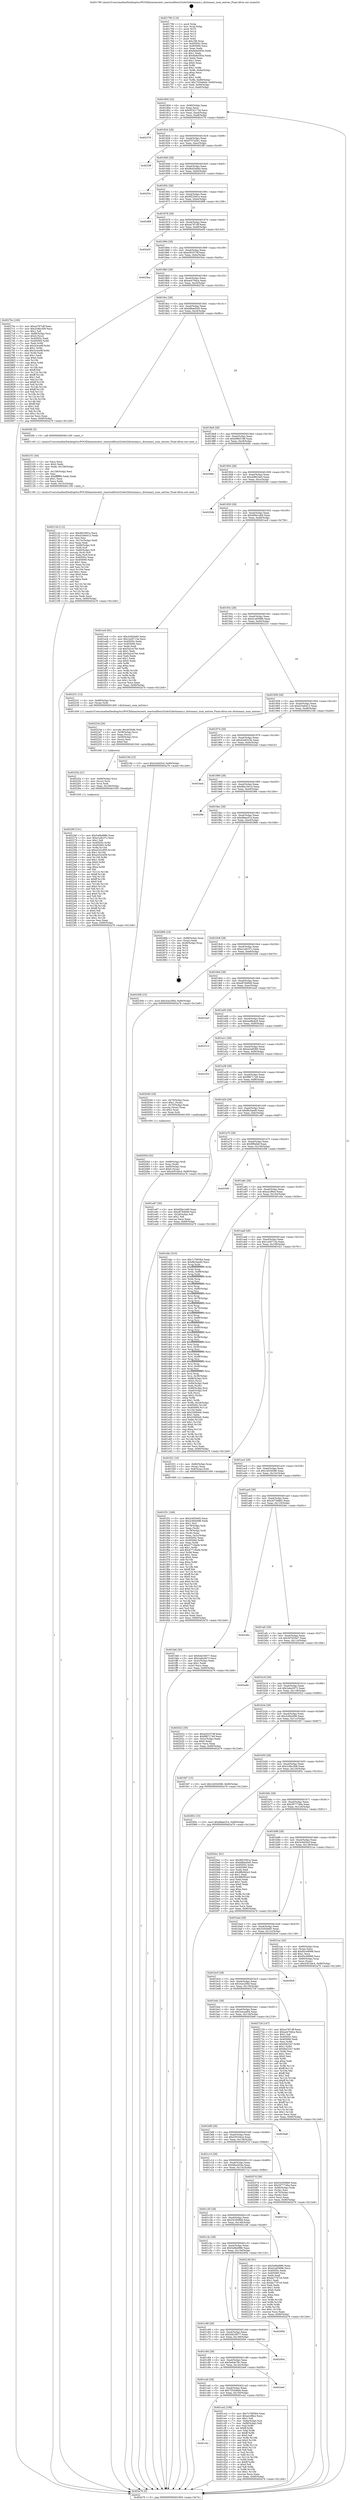 digraph "0x401790" {
  label = "0x401790 (/mnt/c/Users/mathe/Desktop/tcc/POCII/binaries/extr_reactosdllwin32ole32dictionary.c_dictionary_num_entries_Final-ollvm.out::main(0))"
  labelloc = "t"
  node[shape=record]

  Entry [label="",width=0.3,height=0.3,shape=circle,fillcolor=black,style=filled]
  "0x401804" [label="{
     0x401804 [32]\l
     | [instrs]\l
     &nbsp;&nbsp;0x401804 \<+6\>: mov -0x90(%rbp),%eax\l
     &nbsp;&nbsp;0x40180a \<+2\>: mov %eax,%ecx\l
     &nbsp;&nbsp;0x40180c \<+6\>: sub $0x9532173d,%ecx\l
     &nbsp;&nbsp;0x401812 \<+6\>: mov %eax,-0xa4(%rbp)\l
     &nbsp;&nbsp;0x401818 \<+6\>: mov %ecx,-0xa8(%rbp)\l
     &nbsp;&nbsp;0x40181e \<+6\>: je 0000000000402376 \<main+0xbe6\>\l
  }"]
  "0x402376" [label="{
     0x402376\l
  }", style=dashed]
  "0x401824" [label="{
     0x401824 [28]\l
     | [instrs]\l
     &nbsp;&nbsp;0x401824 \<+5\>: jmp 0000000000401829 \<main+0x99\>\l
     &nbsp;&nbsp;0x401829 \<+6\>: mov -0xa4(%rbp),%eax\l
     &nbsp;&nbsp;0x40182f \<+5\>: sub $0x9757a5b1,%eax\l
     &nbsp;&nbsp;0x401834 \<+6\>: mov %eax,-0xac(%rbp)\l
     &nbsp;&nbsp;0x40183a \<+6\>: je 00000000004023ff \<main+0xc6f\>\l
  }"]
  Exit [label="",width=0.3,height=0.3,shape=circle,fillcolor=black,style=filled,peripheries=2]
  "0x4023ff" [label="{
     0x4023ff\l
  }", style=dashed]
  "0x401840" [label="{
     0x401840 [28]\l
     | [instrs]\l
     &nbsp;&nbsp;0x401840 \<+5\>: jmp 0000000000401845 \<main+0xb5\>\l
     &nbsp;&nbsp;0x401845 \<+6\>: mov -0xa4(%rbp),%eax\l
     &nbsp;&nbsp;0x40184b \<+5\>: sub $0x9bd2a94d,%eax\l
     &nbsp;&nbsp;0x401850 \<+6\>: mov %eax,-0xb0(%rbp)\l
     &nbsp;&nbsp;0x401856 \<+6\>: je 000000000040253c \<main+0xdac\>\l
  }"]
  "0x40226f" [label="{
     0x40226f [151]\l
     | [instrs]\l
     &nbsp;&nbsp;0x40226f \<+5\>: mov $0x5a9bd986,%eax\l
     &nbsp;&nbsp;0x402274 \<+5\>: mov $0xe1a9c37c,%esi\l
     &nbsp;&nbsp;0x402279 \<+2\>: mov $0x1,%dl\l
     &nbsp;&nbsp;0x40227b \<+8\>: mov 0x40505c,%r8d\l
     &nbsp;&nbsp;0x402283 \<+8\>: mov 0x405060,%r9d\l
     &nbsp;&nbsp;0x40228b \<+3\>: mov %r8d,%r10d\l
     &nbsp;&nbsp;0x40228e \<+7\>: sub $0xa332cd59,%r10d\l
     &nbsp;&nbsp;0x402295 \<+4\>: sub $0x1,%r10d\l
     &nbsp;&nbsp;0x402299 \<+7\>: add $0xa332cd59,%r10d\l
     &nbsp;&nbsp;0x4022a0 \<+4\>: imul %r10d,%r8d\l
     &nbsp;&nbsp;0x4022a4 \<+4\>: and $0x1,%r8d\l
     &nbsp;&nbsp;0x4022a8 \<+4\>: cmp $0x0,%r8d\l
     &nbsp;&nbsp;0x4022ac \<+4\>: sete %r11b\l
     &nbsp;&nbsp;0x4022b0 \<+4\>: cmp $0xa,%r9d\l
     &nbsp;&nbsp;0x4022b4 \<+3\>: setl %bl\l
     &nbsp;&nbsp;0x4022b7 \<+3\>: mov %r11b,%r14b\l
     &nbsp;&nbsp;0x4022ba \<+4\>: xor $0xff,%r14b\l
     &nbsp;&nbsp;0x4022be \<+3\>: mov %bl,%r15b\l
     &nbsp;&nbsp;0x4022c1 \<+4\>: xor $0xff,%r15b\l
     &nbsp;&nbsp;0x4022c5 \<+3\>: xor $0x0,%dl\l
     &nbsp;&nbsp;0x4022c8 \<+3\>: mov %r14b,%r12b\l
     &nbsp;&nbsp;0x4022cb \<+4\>: and $0x0,%r12b\l
     &nbsp;&nbsp;0x4022cf \<+3\>: and %dl,%r11b\l
     &nbsp;&nbsp;0x4022d2 \<+3\>: mov %r15b,%r13b\l
     &nbsp;&nbsp;0x4022d5 \<+4\>: and $0x0,%r13b\l
     &nbsp;&nbsp;0x4022d9 \<+2\>: and %dl,%bl\l
     &nbsp;&nbsp;0x4022db \<+3\>: or %r11b,%r12b\l
     &nbsp;&nbsp;0x4022de \<+3\>: or %bl,%r13b\l
     &nbsp;&nbsp;0x4022e1 \<+3\>: xor %r13b,%r12b\l
     &nbsp;&nbsp;0x4022e4 \<+3\>: or %r15b,%r14b\l
     &nbsp;&nbsp;0x4022e7 \<+4\>: xor $0xff,%r14b\l
     &nbsp;&nbsp;0x4022eb \<+3\>: or $0x0,%dl\l
     &nbsp;&nbsp;0x4022ee \<+3\>: and %dl,%r14b\l
     &nbsp;&nbsp;0x4022f1 \<+3\>: or %r14b,%r12b\l
     &nbsp;&nbsp;0x4022f4 \<+4\>: test $0x1,%r12b\l
     &nbsp;&nbsp;0x4022f8 \<+3\>: cmovne %esi,%eax\l
     &nbsp;&nbsp;0x4022fb \<+6\>: mov %eax,-0x90(%rbp)\l
     &nbsp;&nbsp;0x402301 \<+5\>: jmp 0000000000402a76 \<main+0x12e6\>\l
  }"]
  "0x40253c" [label="{
     0x40253c\l
  }", style=dashed]
  "0x40185c" [label="{
     0x40185c [28]\l
     | [instrs]\l
     &nbsp;&nbsp;0x40185c \<+5\>: jmp 0000000000401861 \<main+0xd1\>\l
     &nbsp;&nbsp;0x401861 \<+6\>: mov -0xa4(%rbp),%eax\l
     &nbsp;&nbsp;0x401867 \<+5\>: sub $0x9f22091e,%eax\l
     &nbsp;&nbsp;0x40186c \<+6\>: mov %eax,-0xb4(%rbp)\l
     &nbsp;&nbsp;0x401872 \<+6\>: je 00000000004028f8 \<main+0x1168\>\l
  }"]
  "0x40225a" [label="{
     0x40225a [21]\l
     | [instrs]\l
     &nbsp;&nbsp;0x40225a \<+4\>: mov -0x68(%rbp),%rcx\l
     &nbsp;&nbsp;0x40225e \<+3\>: mov (%rcx),%rcx\l
     &nbsp;&nbsp;0x402261 \<+3\>: mov %rcx,%rdi\l
     &nbsp;&nbsp;0x402264 \<+6\>: mov %eax,-0x160(%rbp)\l
     &nbsp;&nbsp;0x40226a \<+5\>: call 0000000000401030 \<free@plt\>\l
     | [calls]\l
     &nbsp;&nbsp;0x401030 \{1\} (unknown)\l
  }"]
  "0x4028f8" [label="{
     0x4028f8\l
  }", style=dashed]
  "0x401878" [label="{
     0x401878 [28]\l
     | [instrs]\l
     &nbsp;&nbsp;0x401878 \<+5\>: jmp 000000000040187d \<main+0xed\>\l
     &nbsp;&nbsp;0x40187d \<+6\>: mov -0xa4(%rbp),%eax\l
     &nbsp;&nbsp;0x401883 \<+5\>: sub $0xa4787cff,%eax\l
     &nbsp;&nbsp;0x401888 \<+6\>: mov %eax,-0xb8(%rbp)\l
     &nbsp;&nbsp;0x40188e \<+6\>: je 0000000000402a5f \<main+0x12cf\>\l
  }"]
  "0x40223d" [label="{
     0x40223d [29]\l
     | [instrs]\l
     &nbsp;&nbsp;0x40223d \<+10\>: movabs $0x4030d6,%rdi\l
     &nbsp;&nbsp;0x402247 \<+4\>: mov -0x58(%rbp),%rcx\l
     &nbsp;&nbsp;0x40224b \<+2\>: mov %eax,(%rcx)\l
     &nbsp;&nbsp;0x40224d \<+4\>: mov -0x58(%rbp),%rcx\l
     &nbsp;&nbsp;0x402251 \<+2\>: mov (%rcx),%esi\l
     &nbsp;&nbsp;0x402253 \<+2\>: mov $0x0,%al\l
     &nbsp;&nbsp;0x402255 \<+5\>: call 0000000000401040 \<printf@plt\>\l
     | [calls]\l
     &nbsp;&nbsp;0x401040 \{1\} (unknown)\l
  }"]
  "0x402a5f" [label="{
     0x402a5f\l
  }", style=dashed]
  "0x401894" [label="{
     0x401894 [28]\l
     | [instrs]\l
     &nbsp;&nbsp;0x401894 \<+5\>: jmp 0000000000401899 \<main+0x109\>\l
     &nbsp;&nbsp;0x401899 \<+6\>: mov -0xa4(%rbp),%eax\l
     &nbsp;&nbsp;0x40189f \<+5\>: sub $0xa50337df,%eax\l
     &nbsp;&nbsp;0x4018a4 \<+6\>: mov %eax,-0xbc(%rbp)\l
     &nbsp;&nbsp;0x4018aa \<+6\>: je 00000000004025ea \<main+0xe5a\>\l
  }"]
  "0x40212d" [label="{
     0x40212d [112]\l
     | [instrs]\l
     &nbsp;&nbsp;0x40212d \<+5\>: mov $0x9f22091e,%ecx\l
     &nbsp;&nbsp;0x402132 \<+5\>: mov $0xd1be6413,%edx\l
     &nbsp;&nbsp;0x402137 \<+2\>: xor %esi,%esi\l
     &nbsp;&nbsp;0x402139 \<+6\>: mov -0x15c(%rbp),%edi\l
     &nbsp;&nbsp;0x40213f \<+3\>: imul %eax,%edi\l
     &nbsp;&nbsp;0x402142 \<+4\>: mov -0x68(%rbp),%r8\l
     &nbsp;&nbsp;0x402146 \<+3\>: mov (%r8),%r8\l
     &nbsp;&nbsp;0x402149 \<+4\>: mov -0x60(%rbp),%r9\l
     &nbsp;&nbsp;0x40214d \<+3\>: movslq (%r9),%r9\l
     &nbsp;&nbsp;0x402150 \<+4\>: mov %edi,(%r8,%r9,4)\l
     &nbsp;&nbsp;0x402154 \<+7\>: mov 0x40505c,%eax\l
     &nbsp;&nbsp;0x40215b \<+7\>: mov 0x405060,%edi\l
     &nbsp;&nbsp;0x402162 \<+3\>: sub $0x1,%esi\l
     &nbsp;&nbsp;0x402165 \<+3\>: mov %eax,%r10d\l
     &nbsp;&nbsp;0x402168 \<+3\>: add %esi,%r10d\l
     &nbsp;&nbsp;0x40216b \<+4\>: imul %r10d,%eax\l
     &nbsp;&nbsp;0x40216f \<+3\>: and $0x1,%eax\l
     &nbsp;&nbsp;0x402172 \<+3\>: cmp $0x0,%eax\l
     &nbsp;&nbsp;0x402175 \<+4\>: sete %r11b\l
     &nbsp;&nbsp;0x402179 \<+3\>: cmp $0xa,%edi\l
     &nbsp;&nbsp;0x40217c \<+3\>: setl %bl\l
     &nbsp;&nbsp;0x40217f \<+3\>: mov %r11b,%r14b\l
     &nbsp;&nbsp;0x402182 \<+3\>: and %bl,%r14b\l
     &nbsp;&nbsp;0x402185 \<+3\>: xor %bl,%r11b\l
     &nbsp;&nbsp;0x402188 \<+3\>: or %r11b,%r14b\l
     &nbsp;&nbsp;0x40218b \<+4\>: test $0x1,%r14b\l
     &nbsp;&nbsp;0x40218f \<+3\>: cmovne %edx,%ecx\l
     &nbsp;&nbsp;0x402192 \<+6\>: mov %ecx,-0x90(%rbp)\l
     &nbsp;&nbsp;0x402198 \<+5\>: jmp 0000000000402a76 \<main+0x12e6\>\l
  }"]
  "0x4025ea" [label="{
     0x4025ea\l
  }", style=dashed]
  "0x4018b0" [label="{
     0x4018b0 [28]\l
     | [instrs]\l
     &nbsp;&nbsp;0x4018b0 \<+5\>: jmp 00000000004018b5 \<main+0x125\>\l
     &nbsp;&nbsp;0x4018b5 \<+6\>: mov -0xa4(%rbp),%eax\l
     &nbsp;&nbsp;0x4018bb \<+5\>: sub $0xae470dca,%eax\l
     &nbsp;&nbsp;0x4018c0 \<+6\>: mov %eax,-0xc0(%rbp)\l
     &nbsp;&nbsp;0x4018c6 \<+6\>: je 00000000004027bc \<main+0x102c\>\l
  }"]
  "0x402101" [label="{
     0x402101 [44]\l
     | [instrs]\l
     &nbsp;&nbsp;0x402101 \<+2\>: xor %ecx,%ecx\l
     &nbsp;&nbsp;0x402103 \<+5\>: mov $0x2,%edx\l
     &nbsp;&nbsp;0x402108 \<+6\>: mov %edx,-0x158(%rbp)\l
     &nbsp;&nbsp;0x40210e \<+1\>: cltd\l
     &nbsp;&nbsp;0x40210f \<+6\>: mov -0x158(%rbp),%esi\l
     &nbsp;&nbsp;0x402115 \<+2\>: idiv %esi\l
     &nbsp;&nbsp;0x402117 \<+6\>: imul $0xfffffffe,%edx,%edx\l
     &nbsp;&nbsp;0x40211d \<+3\>: sub $0x1,%ecx\l
     &nbsp;&nbsp;0x402120 \<+2\>: sub %ecx,%edx\l
     &nbsp;&nbsp;0x402122 \<+6\>: mov %edx,-0x15c(%rbp)\l
     &nbsp;&nbsp;0x402128 \<+5\>: call 0000000000401160 \<next_i\>\l
     | [calls]\l
     &nbsp;&nbsp;0x401160 \{1\} (/mnt/c/Users/mathe/Desktop/tcc/POCII/binaries/extr_reactosdllwin32ole32dictionary.c_dictionary_num_entries_Final-ollvm.out::next_i)\l
  }"]
  "0x4027bc" [label="{
     0x4027bc [160]\l
     | [instrs]\l
     &nbsp;&nbsp;0x4027bc \<+5\>: mov $0xa4787cff,%eax\l
     &nbsp;&nbsp;0x4027c1 \<+5\>: mov $0x2c9bc308,%ecx\l
     &nbsp;&nbsp;0x4027c6 \<+2\>: mov $0x1,%dl\l
     &nbsp;&nbsp;0x4027c8 \<+7\>: mov -0x88(%rbp),%rsi\l
     &nbsp;&nbsp;0x4027cf \<+6\>: movl $0x0,(%rsi)\l
     &nbsp;&nbsp;0x4027d5 \<+7\>: mov 0x40505c,%edi\l
     &nbsp;&nbsp;0x4027dc \<+8\>: mov 0x405060,%r8d\l
     &nbsp;&nbsp;0x4027e4 \<+3\>: mov %edi,%r9d\l
     &nbsp;&nbsp;0x4027e7 \<+7\>: sub $0x3c4ce9f,%r9d\l
     &nbsp;&nbsp;0x4027ee \<+4\>: sub $0x1,%r9d\l
     &nbsp;&nbsp;0x4027f2 \<+7\>: add $0x3c4ce9f,%r9d\l
     &nbsp;&nbsp;0x4027f9 \<+4\>: imul %r9d,%edi\l
     &nbsp;&nbsp;0x4027fd \<+3\>: and $0x1,%edi\l
     &nbsp;&nbsp;0x402800 \<+3\>: cmp $0x0,%edi\l
     &nbsp;&nbsp;0x402803 \<+4\>: sete %r10b\l
     &nbsp;&nbsp;0x402807 \<+4\>: cmp $0xa,%r8d\l
     &nbsp;&nbsp;0x40280b \<+4\>: setl %r11b\l
     &nbsp;&nbsp;0x40280f \<+3\>: mov %r10b,%bl\l
     &nbsp;&nbsp;0x402812 \<+3\>: xor $0xff,%bl\l
     &nbsp;&nbsp;0x402815 \<+3\>: mov %r11b,%r14b\l
     &nbsp;&nbsp;0x402818 \<+4\>: xor $0xff,%r14b\l
     &nbsp;&nbsp;0x40281c \<+3\>: xor $0x1,%dl\l
     &nbsp;&nbsp;0x40281f \<+3\>: mov %bl,%r15b\l
     &nbsp;&nbsp;0x402822 \<+4\>: and $0xff,%r15b\l
     &nbsp;&nbsp;0x402826 \<+3\>: and %dl,%r10b\l
     &nbsp;&nbsp;0x402829 \<+3\>: mov %r14b,%r12b\l
     &nbsp;&nbsp;0x40282c \<+4\>: and $0xff,%r12b\l
     &nbsp;&nbsp;0x402830 \<+3\>: and %dl,%r11b\l
     &nbsp;&nbsp;0x402833 \<+3\>: or %r10b,%r15b\l
     &nbsp;&nbsp;0x402836 \<+3\>: or %r11b,%r12b\l
     &nbsp;&nbsp;0x402839 \<+3\>: xor %r12b,%r15b\l
     &nbsp;&nbsp;0x40283c \<+3\>: or %r14b,%bl\l
     &nbsp;&nbsp;0x40283f \<+3\>: xor $0xff,%bl\l
     &nbsp;&nbsp;0x402842 \<+3\>: or $0x1,%dl\l
     &nbsp;&nbsp;0x402845 \<+2\>: and %dl,%bl\l
     &nbsp;&nbsp;0x402847 \<+3\>: or %bl,%r15b\l
     &nbsp;&nbsp;0x40284a \<+4\>: test $0x1,%r15b\l
     &nbsp;&nbsp;0x40284e \<+3\>: cmovne %ecx,%eax\l
     &nbsp;&nbsp;0x402851 \<+6\>: mov %eax,-0x90(%rbp)\l
     &nbsp;&nbsp;0x402857 \<+5\>: jmp 0000000000402a76 \<main+0x12e6\>\l
  }"]
  "0x4018cc" [label="{
     0x4018cc [28]\l
     | [instrs]\l
     &nbsp;&nbsp;0x4018cc \<+5\>: jmp 00000000004018d1 \<main+0x141\>\l
     &nbsp;&nbsp;0x4018d1 \<+6\>: mov -0xa4(%rbp),%eax\l
     &nbsp;&nbsp;0x4018d7 \<+5\>: sub $0xb8bed5d5,%eax\l
     &nbsp;&nbsp;0x4018dc \<+6\>: mov %eax,-0xc4(%rbp)\l
     &nbsp;&nbsp;0x4018e2 \<+6\>: je 00000000004020fc \<main+0x96c\>\l
  }"]
  "0x40205d" [label="{
     0x40205d [32]\l
     | [instrs]\l
     &nbsp;&nbsp;0x40205d \<+4\>: mov -0x68(%rbp),%rdi\l
     &nbsp;&nbsp;0x402061 \<+3\>: mov %rax,(%rdi)\l
     &nbsp;&nbsp;0x402064 \<+4\>: mov -0x60(%rbp),%rax\l
     &nbsp;&nbsp;0x402068 \<+6\>: movl $0x0,(%rax)\l
     &nbsp;&nbsp;0x40206e \<+10\>: movl $0x43f10dc4,-0x90(%rbp)\l
     &nbsp;&nbsp;0x402078 \<+5\>: jmp 0000000000402a76 \<main+0x12e6\>\l
  }"]
  "0x4020fc" [label="{
     0x4020fc [5]\l
     | [instrs]\l
     &nbsp;&nbsp;0x4020fc \<+5\>: call 0000000000401160 \<next_i\>\l
     | [calls]\l
     &nbsp;&nbsp;0x401160 \{1\} (/mnt/c/Users/mathe/Desktop/tcc/POCII/binaries/extr_reactosdllwin32ole32dictionary.c_dictionary_num_entries_Final-ollvm.out::next_i)\l
  }"]
  "0x4018e8" [label="{
     0x4018e8 [28]\l
     | [instrs]\l
     &nbsp;&nbsp;0x4018e8 \<+5\>: jmp 00000000004018ed \<main+0x15d\>\l
     &nbsp;&nbsp;0x4018ed \<+6\>: mov -0xa4(%rbp),%eax\l
     &nbsp;&nbsp;0x4018f3 \<+5\>: sub $0xb9fb5198,%eax\l
     &nbsp;&nbsp;0x4018f8 \<+6\>: mov %eax,-0xc8(%rbp)\l
     &nbsp;&nbsp;0x4018fe \<+6\>: je 000000000040268c \<main+0xefc\>\l
  }"]
  "0x401f31" [label="{
     0x401f31 [166]\l
     | [instrs]\l
     &nbsp;&nbsp;0x401f31 \<+5\>: mov $0x3c920e65,%ecx\l
     &nbsp;&nbsp;0x401f36 \<+5\>: mov $0x2c6b4498,%edx\l
     &nbsp;&nbsp;0x401f3b \<+3\>: mov $0x1,%sil\l
     &nbsp;&nbsp;0x401f3e \<+4\>: mov -0x78(%rbp),%rdi\l
     &nbsp;&nbsp;0x401f42 \<+2\>: mov %eax,(%rdi)\l
     &nbsp;&nbsp;0x401f44 \<+4\>: mov -0x78(%rbp),%rdi\l
     &nbsp;&nbsp;0x401f48 \<+2\>: mov (%rdi),%eax\l
     &nbsp;&nbsp;0x401f4a \<+3\>: mov %eax,-0x2c(%rbp)\l
     &nbsp;&nbsp;0x401f4d \<+7\>: mov 0x40505c,%eax\l
     &nbsp;&nbsp;0x401f54 \<+8\>: mov 0x405060,%r8d\l
     &nbsp;&nbsp;0x401f5c \<+3\>: mov %eax,%r9d\l
     &nbsp;&nbsp;0x401f5f \<+7\>: sub $0x47719a0b,%r9d\l
     &nbsp;&nbsp;0x401f66 \<+4\>: sub $0x1,%r9d\l
     &nbsp;&nbsp;0x401f6a \<+7\>: add $0x47719a0b,%r9d\l
     &nbsp;&nbsp;0x401f71 \<+4\>: imul %r9d,%eax\l
     &nbsp;&nbsp;0x401f75 \<+3\>: and $0x1,%eax\l
     &nbsp;&nbsp;0x401f78 \<+3\>: cmp $0x0,%eax\l
     &nbsp;&nbsp;0x401f7b \<+4\>: sete %r10b\l
     &nbsp;&nbsp;0x401f7f \<+4\>: cmp $0xa,%r8d\l
     &nbsp;&nbsp;0x401f83 \<+4\>: setl %r11b\l
     &nbsp;&nbsp;0x401f87 \<+3\>: mov %r10b,%bl\l
     &nbsp;&nbsp;0x401f8a \<+3\>: xor $0xff,%bl\l
     &nbsp;&nbsp;0x401f8d \<+3\>: mov %r11b,%r14b\l
     &nbsp;&nbsp;0x401f90 \<+4\>: xor $0xff,%r14b\l
     &nbsp;&nbsp;0x401f94 \<+4\>: xor $0x0,%sil\l
     &nbsp;&nbsp;0x401f98 \<+3\>: mov %bl,%r15b\l
     &nbsp;&nbsp;0x401f9b \<+4\>: and $0x0,%r15b\l
     &nbsp;&nbsp;0x401f9f \<+3\>: and %sil,%r10b\l
     &nbsp;&nbsp;0x401fa2 \<+3\>: mov %r14b,%r12b\l
     &nbsp;&nbsp;0x401fa5 \<+4\>: and $0x0,%r12b\l
     &nbsp;&nbsp;0x401fa9 \<+3\>: and %sil,%r11b\l
     &nbsp;&nbsp;0x401fac \<+3\>: or %r10b,%r15b\l
     &nbsp;&nbsp;0x401faf \<+3\>: or %r11b,%r12b\l
     &nbsp;&nbsp;0x401fb2 \<+3\>: xor %r12b,%r15b\l
     &nbsp;&nbsp;0x401fb5 \<+3\>: or %r14b,%bl\l
     &nbsp;&nbsp;0x401fb8 \<+3\>: xor $0xff,%bl\l
     &nbsp;&nbsp;0x401fbb \<+4\>: or $0x0,%sil\l
     &nbsp;&nbsp;0x401fbf \<+3\>: and %sil,%bl\l
     &nbsp;&nbsp;0x401fc2 \<+3\>: or %bl,%r15b\l
     &nbsp;&nbsp;0x401fc5 \<+4\>: test $0x1,%r15b\l
     &nbsp;&nbsp;0x401fc9 \<+3\>: cmovne %edx,%ecx\l
     &nbsp;&nbsp;0x401fcc \<+6\>: mov %ecx,-0x90(%rbp)\l
     &nbsp;&nbsp;0x401fd2 \<+5\>: jmp 0000000000402a76 \<main+0x12e6\>\l
  }"]
  "0x40268c" [label="{
     0x40268c\l
  }", style=dashed]
  "0x401904" [label="{
     0x401904 [28]\l
     | [instrs]\l
     &nbsp;&nbsp;0x401904 \<+5\>: jmp 0000000000401909 \<main+0x179\>\l
     &nbsp;&nbsp;0x401909 \<+6\>: mov -0xa4(%rbp),%eax\l
     &nbsp;&nbsp;0x40190f \<+5\>: sub $0xcb8624a5,%eax\l
     &nbsp;&nbsp;0x401914 \<+6\>: mov %eax,-0xcc(%rbp)\l
     &nbsp;&nbsp;0x40191a \<+6\>: je 00000000004025db \<main+0xe4b\>\l
  }"]
  "0x401790" [label="{
     0x401790 [116]\l
     | [instrs]\l
     &nbsp;&nbsp;0x401790 \<+1\>: push %rbp\l
     &nbsp;&nbsp;0x401791 \<+3\>: mov %rsp,%rbp\l
     &nbsp;&nbsp;0x401794 \<+2\>: push %r15\l
     &nbsp;&nbsp;0x401796 \<+2\>: push %r14\l
     &nbsp;&nbsp;0x401798 \<+2\>: push %r13\l
     &nbsp;&nbsp;0x40179a \<+2\>: push %r12\l
     &nbsp;&nbsp;0x40179c \<+1\>: push %rbx\l
     &nbsp;&nbsp;0x40179d \<+7\>: sub $0x168,%rsp\l
     &nbsp;&nbsp;0x4017a4 \<+7\>: mov 0x40505c,%eax\l
     &nbsp;&nbsp;0x4017ab \<+7\>: mov 0x405060,%ecx\l
     &nbsp;&nbsp;0x4017b2 \<+2\>: mov %eax,%edx\l
     &nbsp;&nbsp;0x4017b4 \<+6\>: add $0x9a8a592e,%edx\l
     &nbsp;&nbsp;0x4017ba \<+3\>: sub $0x1,%edx\l
     &nbsp;&nbsp;0x4017bd \<+6\>: sub $0x9a8a592e,%edx\l
     &nbsp;&nbsp;0x4017c3 \<+3\>: imul %edx,%eax\l
     &nbsp;&nbsp;0x4017c6 \<+3\>: and $0x1,%eax\l
     &nbsp;&nbsp;0x4017c9 \<+3\>: cmp $0x0,%eax\l
     &nbsp;&nbsp;0x4017cc \<+4\>: sete %r8b\l
     &nbsp;&nbsp;0x4017d0 \<+4\>: and $0x1,%r8b\l
     &nbsp;&nbsp;0x4017d4 \<+7\>: mov %r8b,-0x8a(%rbp)\l
     &nbsp;&nbsp;0x4017db \<+3\>: cmp $0xa,%ecx\l
     &nbsp;&nbsp;0x4017de \<+4\>: setl %r8b\l
     &nbsp;&nbsp;0x4017e2 \<+4\>: and $0x1,%r8b\l
     &nbsp;&nbsp;0x4017e6 \<+7\>: mov %r8b,-0x89(%rbp)\l
     &nbsp;&nbsp;0x4017ed \<+10\>: movl $0x755446d4,-0x90(%rbp)\l
     &nbsp;&nbsp;0x4017f7 \<+6\>: mov %edi,-0x94(%rbp)\l
     &nbsp;&nbsp;0x4017fd \<+7\>: mov %rsi,-0xa0(%rbp)\l
  }"]
  "0x4025db" [label="{
     0x4025db\l
  }", style=dashed]
  "0x401920" [label="{
     0x401920 [28]\l
     | [instrs]\l
     &nbsp;&nbsp;0x401920 \<+5\>: jmp 0000000000401925 \<main+0x195\>\l
     &nbsp;&nbsp;0x401925 \<+6\>: mov -0xa4(%rbp),%eax\l
     &nbsp;&nbsp;0x40192b \<+5\>: sub $0xd09e1e69,%eax\l
     &nbsp;&nbsp;0x401930 \<+6\>: mov %eax,-0xd0(%rbp)\l
     &nbsp;&nbsp;0x401936 \<+6\>: je 0000000000401ec6 \<main+0x736\>\l
  }"]
  "0x402a76" [label="{
     0x402a76 [5]\l
     | [instrs]\l
     &nbsp;&nbsp;0x402a76 \<+5\>: jmp 0000000000401804 \<main+0x74\>\l
  }"]
  "0x401ec6" [label="{
     0x401ec6 [91]\l
     | [instrs]\l
     &nbsp;&nbsp;0x401ec6 \<+5\>: mov $0x3c920e65,%eax\l
     &nbsp;&nbsp;0x401ecb \<+5\>: mov $0x1a26713a,%ecx\l
     &nbsp;&nbsp;0x401ed0 \<+7\>: mov 0x40505c,%edx\l
     &nbsp;&nbsp;0x401ed7 \<+7\>: mov 0x405060,%esi\l
     &nbsp;&nbsp;0x401ede \<+2\>: mov %edx,%edi\l
     &nbsp;&nbsp;0x401ee0 \<+6\>: sub $0x5a2ce76e,%edi\l
     &nbsp;&nbsp;0x401ee6 \<+3\>: sub $0x1,%edi\l
     &nbsp;&nbsp;0x401ee9 \<+6\>: add $0x5a2ce76e,%edi\l
     &nbsp;&nbsp;0x401eef \<+3\>: imul %edi,%edx\l
     &nbsp;&nbsp;0x401ef2 \<+3\>: and $0x1,%edx\l
     &nbsp;&nbsp;0x401ef5 \<+3\>: cmp $0x0,%edx\l
     &nbsp;&nbsp;0x401ef8 \<+4\>: sete %r8b\l
     &nbsp;&nbsp;0x401efc \<+3\>: cmp $0xa,%esi\l
     &nbsp;&nbsp;0x401eff \<+4\>: setl %r9b\l
     &nbsp;&nbsp;0x401f03 \<+3\>: mov %r8b,%r10b\l
     &nbsp;&nbsp;0x401f06 \<+3\>: and %r9b,%r10b\l
     &nbsp;&nbsp;0x401f09 \<+3\>: xor %r9b,%r8b\l
     &nbsp;&nbsp;0x401f0c \<+3\>: or %r8b,%r10b\l
     &nbsp;&nbsp;0x401f0f \<+4\>: test $0x1,%r10b\l
     &nbsp;&nbsp;0x401f13 \<+3\>: cmovne %ecx,%eax\l
     &nbsp;&nbsp;0x401f16 \<+6\>: mov %eax,-0x90(%rbp)\l
     &nbsp;&nbsp;0x401f1c \<+5\>: jmp 0000000000402a76 \<main+0x12e6\>\l
  }"]
  "0x40193c" [label="{
     0x40193c [28]\l
     | [instrs]\l
     &nbsp;&nbsp;0x40193c \<+5\>: jmp 0000000000401941 \<main+0x1b1\>\l
     &nbsp;&nbsp;0x401941 \<+6\>: mov -0xa4(%rbp),%eax\l
     &nbsp;&nbsp;0x401947 \<+5\>: sub $0xd1a65686,%eax\l
     &nbsp;&nbsp;0x40194c \<+6\>: mov %eax,-0xd4(%rbp)\l
     &nbsp;&nbsp;0x401952 \<+6\>: je 0000000000402231 \<main+0xaa1\>\l
  }"]
  "0x401cbc" [label="{
     0x401cbc\l
  }", style=dashed]
  "0x402231" [label="{
     0x402231 [12]\l
     | [instrs]\l
     &nbsp;&nbsp;0x402231 \<+4\>: mov -0x68(%rbp),%rax\l
     &nbsp;&nbsp;0x402235 \<+3\>: mov (%rax),%rdi\l
     &nbsp;&nbsp;0x402238 \<+5\>: call 0000000000401400 \<dictionary_num_entries\>\l
     | [calls]\l
     &nbsp;&nbsp;0x401400 \{1\} (/mnt/c/Users/mathe/Desktop/tcc/POCII/binaries/extr_reactosdllwin32ole32dictionary.c_dictionary_num_entries_Final-ollvm.out::dictionary_num_entries)\l
  }"]
  "0x401958" [label="{
     0x401958 [28]\l
     | [instrs]\l
     &nbsp;&nbsp;0x401958 \<+5\>: jmp 000000000040195d \<main+0x1cd\>\l
     &nbsp;&nbsp;0x40195d \<+6\>: mov -0xa4(%rbp),%eax\l
     &nbsp;&nbsp;0x401963 \<+5\>: sub $0xd1be6413,%eax\l
     &nbsp;&nbsp;0x401968 \<+6\>: mov %eax,-0xd8(%rbp)\l
     &nbsp;&nbsp;0x40196e \<+6\>: je 000000000040219d \<main+0xa0d\>\l
  }"]
  "0x401ce2" [label="{
     0x401ce2 [106]\l
     | [instrs]\l
     &nbsp;&nbsp;0x401ce2 \<+5\>: mov $0x7c768364,%eax\l
     &nbsp;&nbsp;0x401ce7 \<+5\>: mov $0xa2cf9e4,%ecx\l
     &nbsp;&nbsp;0x401cec \<+2\>: mov $0x1,%dl\l
     &nbsp;&nbsp;0x401cee \<+7\>: mov -0x8a(%rbp),%sil\l
     &nbsp;&nbsp;0x401cf5 \<+7\>: mov -0x89(%rbp),%dil\l
     &nbsp;&nbsp;0x401cfc \<+3\>: mov %sil,%r8b\l
     &nbsp;&nbsp;0x401cff \<+4\>: xor $0xff,%r8b\l
     &nbsp;&nbsp;0x401d03 \<+3\>: mov %dil,%r9b\l
     &nbsp;&nbsp;0x401d06 \<+4\>: xor $0xff,%r9b\l
     &nbsp;&nbsp;0x401d0a \<+3\>: xor $0x0,%dl\l
     &nbsp;&nbsp;0x401d0d \<+3\>: mov %r8b,%r10b\l
     &nbsp;&nbsp;0x401d10 \<+4\>: and $0x0,%r10b\l
     &nbsp;&nbsp;0x401d14 \<+3\>: and %dl,%sil\l
     &nbsp;&nbsp;0x401d17 \<+3\>: mov %r9b,%r11b\l
     &nbsp;&nbsp;0x401d1a \<+4\>: and $0x0,%r11b\l
     &nbsp;&nbsp;0x401d1e \<+3\>: and %dl,%dil\l
     &nbsp;&nbsp;0x401d21 \<+3\>: or %sil,%r10b\l
     &nbsp;&nbsp;0x401d24 \<+3\>: or %dil,%r11b\l
     &nbsp;&nbsp;0x401d27 \<+3\>: xor %r11b,%r10b\l
     &nbsp;&nbsp;0x401d2a \<+3\>: or %r9b,%r8b\l
     &nbsp;&nbsp;0x401d2d \<+4\>: xor $0xff,%r8b\l
     &nbsp;&nbsp;0x401d31 \<+3\>: or $0x0,%dl\l
     &nbsp;&nbsp;0x401d34 \<+3\>: and %dl,%r8b\l
     &nbsp;&nbsp;0x401d37 \<+3\>: or %r8b,%r10b\l
     &nbsp;&nbsp;0x401d3a \<+4\>: test $0x1,%r10b\l
     &nbsp;&nbsp;0x401d3e \<+3\>: cmovne %ecx,%eax\l
     &nbsp;&nbsp;0x401d41 \<+6\>: mov %eax,-0x90(%rbp)\l
     &nbsp;&nbsp;0x401d47 \<+5\>: jmp 0000000000402a76 \<main+0x12e6\>\l
  }"]
  "0x40219d" [label="{
     0x40219d [15]\l
     | [instrs]\l
     &nbsp;&nbsp;0x40219d \<+10\>: movl $0x3c0d20cf,-0x90(%rbp)\l
     &nbsp;&nbsp;0x4021a7 \<+5\>: jmp 0000000000402a76 \<main+0x12e6\>\l
  }"]
  "0x401974" [label="{
     0x401974 [28]\l
     | [instrs]\l
     &nbsp;&nbsp;0x401974 \<+5\>: jmp 0000000000401979 \<main+0x1e9\>\l
     &nbsp;&nbsp;0x401979 \<+6\>: mov -0xa4(%rbp),%eax\l
     &nbsp;&nbsp;0x40197f \<+5\>: sub $0xd2a8322b,%eax\l
     &nbsp;&nbsp;0x401984 \<+6\>: mov %eax,-0xdc(%rbp)\l
     &nbsp;&nbsp;0x40198a \<+6\>: je 00000000004024ad \<main+0xd1d\>\l
  }"]
  "0x401ca0" [label="{
     0x401ca0 [28]\l
     | [instrs]\l
     &nbsp;&nbsp;0x401ca0 \<+5\>: jmp 0000000000401ca5 \<main+0x515\>\l
     &nbsp;&nbsp;0x401ca5 \<+6\>: mov -0xa4(%rbp),%eax\l
     &nbsp;&nbsp;0x401cab \<+5\>: sub $0x755446d4,%eax\l
     &nbsp;&nbsp;0x401cb0 \<+6\>: mov %eax,-0x150(%rbp)\l
     &nbsp;&nbsp;0x401cb6 \<+6\>: je 0000000000401ce2 \<main+0x552\>\l
  }"]
  "0x4024ad" [label="{
     0x4024ad\l
  }", style=dashed]
  "0x401990" [label="{
     0x401990 [28]\l
     | [instrs]\l
     &nbsp;&nbsp;0x401990 \<+5\>: jmp 0000000000401995 \<main+0x205\>\l
     &nbsp;&nbsp;0x401995 \<+6\>: mov -0xa4(%rbp),%eax\l
     &nbsp;&nbsp;0x40199b \<+5\>: sub $0xd8a10e1d,%eax\l
     &nbsp;&nbsp;0x4019a0 \<+6\>: mov %eax,-0xe0(%rbp)\l
     &nbsp;&nbsp;0x4019a6 \<+6\>: je 00000000004029fe \<main+0x126e\>\l
  }"]
  "0x4024e6" [label="{
     0x4024e6\l
  }", style=dashed]
  "0x4029fe" [label="{
     0x4029fe\l
  }", style=dashed]
  "0x4019ac" [label="{
     0x4019ac [28]\l
     | [instrs]\l
     &nbsp;&nbsp;0x4019ac \<+5\>: jmp 00000000004019b1 \<main+0x221\>\l
     &nbsp;&nbsp;0x4019b1 \<+6\>: mov -0xa4(%rbp),%eax\l
     &nbsp;&nbsp;0x4019b7 \<+5\>: sub $0xd9aecf14,%eax\l
     &nbsp;&nbsp;0x4019bc \<+6\>: mov %eax,-0xe4(%rbp)\l
     &nbsp;&nbsp;0x4019c2 \<+6\>: je 000000000040286b \<main+0x10db\>\l
  }"]
  "0x401c84" [label="{
     0x401c84 [28]\l
     | [instrs]\l
     &nbsp;&nbsp;0x401c84 \<+5\>: jmp 0000000000401c89 \<main+0x4f9\>\l
     &nbsp;&nbsp;0x401c89 \<+6\>: mov -0xa4(%rbp),%eax\l
     &nbsp;&nbsp;0x401c8f \<+5\>: sub $0x5e64e78c,%eax\l
     &nbsp;&nbsp;0x401c94 \<+6\>: mov %eax,-0x14c(%rbp)\l
     &nbsp;&nbsp;0x401c9a \<+6\>: je 00000000004024e6 \<main+0xd56\>\l
  }"]
  "0x40286b" [label="{
     0x40286b [24]\l
     | [instrs]\l
     &nbsp;&nbsp;0x40286b \<+7\>: mov -0x88(%rbp),%rax\l
     &nbsp;&nbsp;0x402872 \<+2\>: mov (%rax),%eax\l
     &nbsp;&nbsp;0x402874 \<+4\>: lea -0x28(%rbp),%rsp\l
     &nbsp;&nbsp;0x402878 \<+1\>: pop %rbx\l
     &nbsp;&nbsp;0x402879 \<+2\>: pop %r12\l
     &nbsp;&nbsp;0x40287b \<+2\>: pop %r13\l
     &nbsp;&nbsp;0x40287d \<+2\>: pop %r14\l
     &nbsp;&nbsp;0x40287f \<+2\>: pop %r15\l
     &nbsp;&nbsp;0x402881 \<+1\>: pop %rbp\l
     &nbsp;&nbsp;0x402882 \<+1\>: ret\l
  }"]
  "0x4019c8" [label="{
     0x4019c8 [28]\l
     | [instrs]\l
     &nbsp;&nbsp;0x4019c8 \<+5\>: jmp 00000000004019cd \<main+0x23d\>\l
     &nbsp;&nbsp;0x4019cd \<+6\>: mov -0xa4(%rbp),%eax\l
     &nbsp;&nbsp;0x4019d3 \<+5\>: sub $0xe1a9c37c,%eax\l
     &nbsp;&nbsp;0x4019d8 \<+6\>: mov %eax,-0xe8(%rbp)\l
     &nbsp;&nbsp;0x4019de \<+6\>: je 0000000000402306 \<main+0xb76\>\l
  }"]
  "0x402004" [label="{
     0x402004\l
  }", style=dashed]
  "0x402306" [label="{
     0x402306 [15]\l
     | [instrs]\l
     &nbsp;&nbsp;0x402306 \<+10\>: movl $0x3cec2f0d,-0x90(%rbp)\l
     &nbsp;&nbsp;0x402310 \<+5\>: jmp 0000000000402a76 \<main+0x12e6\>\l
  }"]
  "0x4019e4" [label="{
     0x4019e4 [28]\l
     | [instrs]\l
     &nbsp;&nbsp;0x4019e4 \<+5\>: jmp 00000000004019e9 \<main+0x259\>\l
     &nbsp;&nbsp;0x4019e9 \<+6\>: mov -0xa4(%rbp),%eax\l
     &nbsp;&nbsp;0x4019ef \<+5\>: sub $0xe8784849,%eax\l
     &nbsp;&nbsp;0x4019f4 \<+6\>: mov %eax,-0xec(%rbp)\l
     &nbsp;&nbsp;0x4019fa \<+6\>: je 0000000000401ea5 \<main+0x715\>\l
  }"]
  "0x401c68" [label="{
     0x401c68 [28]\l
     | [instrs]\l
     &nbsp;&nbsp;0x401c68 \<+5\>: jmp 0000000000401c6d \<main+0x4dd\>\l
     &nbsp;&nbsp;0x401c6d \<+6\>: mov -0xa4(%rbp),%eax\l
     &nbsp;&nbsp;0x401c73 \<+5\>: sub $0x5dd18077,%eax\l
     &nbsp;&nbsp;0x401c78 \<+6\>: mov %eax,-0x148(%rbp)\l
     &nbsp;&nbsp;0x401c7e \<+6\>: je 0000000000402004 \<main+0x874\>\l
  }"]
  "0x401ea5" [label="{
     0x401ea5\l
  }", style=dashed]
  "0x401a00" [label="{
     0x401a00 [28]\l
     | [instrs]\l
     &nbsp;&nbsp;0x401a00 \<+5\>: jmp 0000000000401a05 \<main+0x275\>\l
     &nbsp;&nbsp;0x401a05 \<+6\>: mov -0xa4(%rbp),%eax\l
     &nbsp;&nbsp;0x401a0b \<+5\>: sub $0xead8a4c8,%eax\l
     &nbsp;&nbsp;0x401a10 \<+6\>: mov %eax,-0xf0(%rbp)\l
     &nbsp;&nbsp;0x401a16 \<+6\>: je 0000000000402315 \<main+0xb85\>\l
  }"]
  "0x40295b" [label="{
     0x40295b\l
  }", style=dashed]
  "0x402315" [label="{
     0x402315\l
  }", style=dashed]
  "0x401a1c" [label="{
     0x401a1c [28]\l
     | [instrs]\l
     &nbsp;&nbsp;0x401a1c \<+5\>: jmp 0000000000401a21 \<main+0x291\>\l
     &nbsp;&nbsp;0x401a21 \<+6\>: mov -0xa4(%rbp),%eax\l
     &nbsp;&nbsp;0x401a27 \<+5\>: sub $0xee2e8360,%eax\l
     &nbsp;&nbsp;0x401a2c \<+6\>: mov %eax,-0xf4(%rbp)\l
     &nbsp;&nbsp;0x401a32 \<+6\>: je 0000000000402352 \<main+0xbc2\>\l
  }"]
  "0x401c4c" [label="{
     0x401c4c [28]\l
     | [instrs]\l
     &nbsp;&nbsp;0x401c4c \<+5\>: jmp 0000000000401c51 \<main+0x4c1\>\l
     &nbsp;&nbsp;0x401c51 \<+6\>: mov -0xa4(%rbp),%eax\l
     &nbsp;&nbsp;0x401c57 \<+5\>: sub $0x5a9bd986,%eax\l
     &nbsp;&nbsp;0x401c5c \<+6\>: mov %eax,-0x144(%rbp)\l
     &nbsp;&nbsp;0x401c62 \<+6\>: je 000000000040295b \<main+0x11cb\>\l
  }"]
  "0x402352" [label="{
     0x402352\l
  }", style=dashed]
  "0x401a38" [label="{
     0x401a38 [28]\l
     | [instrs]\l
     &nbsp;&nbsp;0x401a38 \<+5\>: jmp 0000000000401a3d \<main+0x2ad\>\l
     &nbsp;&nbsp;0x401a3d \<+6\>: mov -0xa4(%rbp),%eax\l
     &nbsp;&nbsp;0x401a43 \<+5\>: sub $0xf88717e9,%eax\l
     &nbsp;&nbsp;0x401a48 \<+6\>: mov %eax,-0xf8(%rbp)\l
     &nbsp;&nbsp;0x401a4e \<+6\>: je 0000000000402040 \<main+0x8b0\>\l
  }"]
  "0x4021d6" [label="{
     0x4021d6 [91]\l
     | [instrs]\l
     &nbsp;&nbsp;0x4021d6 \<+5\>: mov $0x5a9bd986,%eax\l
     &nbsp;&nbsp;0x4021db \<+5\>: mov $0xd1a65686,%ecx\l
     &nbsp;&nbsp;0x4021e0 \<+7\>: mov 0x40505c,%edx\l
     &nbsp;&nbsp;0x4021e7 \<+7\>: mov 0x405060,%esi\l
     &nbsp;&nbsp;0x4021ee \<+2\>: mov %edx,%edi\l
     &nbsp;&nbsp;0x4021f0 \<+6\>: add $0xba77d7cd,%edi\l
     &nbsp;&nbsp;0x4021f6 \<+3\>: sub $0x1,%edi\l
     &nbsp;&nbsp;0x4021f9 \<+6\>: sub $0xba77d7cd,%edi\l
     &nbsp;&nbsp;0x4021ff \<+3\>: imul %edi,%edx\l
     &nbsp;&nbsp;0x402202 \<+3\>: and $0x1,%edx\l
     &nbsp;&nbsp;0x402205 \<+3\>: cmp $0x0,%edx\l
     &nbsp;&nbsp;0x402208 \<+4\>: sete %r8b\l
     &nbsp;&nbsp;0x40220c \<+3\>: cmp $0xa,%esi\l
     &nbsp;&nbsp;0x40220f \<+4\>: setl %r9b\l
     &nbsp;&nbsp;0x402213 \<+3\>: mov %r8b,%r10b\l
     &nbsp;&nbsp;0x402216 \<+3\>: and %r9b,%r10b\l
     &nbsp;&nbsp;0x402219 \<+3\>: xor %r9b,%r8b\l
     &nbsp;&nbsp;0x40221c \<+3\>: or %r8b,%r10b\l
     &nbsp;&nbsp;0x40221f \<+4\>: test $0x1,%r10b\l
     &nbsp;&nbsp;0x402223 \<+3\>: cmovne %ecx,%eax\l
     &nbsp;&nbsp;0x402226 \<+6\>: mov %eax,-0x90(%rbp)\l
     &nbsp;&nbsp;0x40222c \<+5\>: jmp 0000000000402a76 \<main+0x12e6\>\l
  }"]
  "0x402040" [label="{
     0x402040 [29]\l
     | [instrs]\l
     &nbsp;&nbsp;0x402040 \<+4\>: mov -0x70(%rbp),%rax\l
     &nbsp;&nbsp;0x402044 \<+6\>: movl $0x1,(%rax)\l
     &nbsp;&nbsp;0x40204a \<+4\>: mov -0x70(%rbp),%rax\l
     &nbsp;&nbsp;0x40204e \<+3\>: movslq (%rax),%rax\l
     &nbsp;&nbsp;0x402051 \<+4\>: shl $0x2,%rax\l
     &nbsp;&nbsp;0x402055 \<+3\>: mov %rax,%rdi\l
     &nbsp;&nbsp;0x402058 \<+5\>: call 0000000000401050 \<malloc@plt\>\l
     | [calls]\l
     &nbsp;&nbsp;0x401050 \{1\} (unknown)\l
  }"]
  "0x401a54" [label="{
     0x401a54 [28]\l
     | [instrs]\l
     &nbsp;&nbsp;0x401a54 \<+5\>: jmp 0000000000401a59 \<main+0x2c9\>\l
     &nbsp;&nbsp;0x401a59 \<+6\>: mov -0xa4(%rbp),%eax\l
     &nbsp;&nbsp;0x401a5f \<+5\>: sub $0xf8c5aed0,%eax\l
     &nbsp;&nbsp;0x401a64 \<+6\>: mov %eax,-0xfc(%rbp)\l
     &nbsp;&nbsp;0x401a6a \<+6\>: je 0000000000401e87 \<main+0x6f7\>\l
  }"]
  "0x401c30" [label="{
     0x401c30 [28]\l
     | [instrs]\l
     &nbsp;&nbsp;0x401c30 \<+5\>: jmp 0000000000401c35 \<main+0x4a5\>\l
     &nbsp;&nbsp;0x401c35 \<+6\>: mov -0xa4(%rbp),%eax\l
     &nbsp;&nbsp;0x401c3b \<+5\>: sub $0x543509b9,%eax\l
     &nbsp;&nbsp;0x401c40 \<+6\>: mov %eax,-0x140(%rbp)\l
     &nbsp;&nbsp;0x401c46 \<+6\>: je 00000000004021d6 \<main+0xa46\>\l
  }"]
  "0x401e87" [label="{
     0x401e87 [30]\l
     | [instrs]\l
     &nbsp;&nbsp;0x401e87 \<+5\>: mov $0xd09e1e69,%eax\l
     &nbsp;&nbsp;0x401e8c \<+5\>: mov $0xe8784849,%ecx\l
     &nbsp;&nbsp;0x401e91 \<+3\>: mov -0x2d(%rbp),%dl\l
     &nbsp;&nbsp;0x401e94 \<+3\>: test $0x1,%dl\l
     &nbsp;&nbsp;0x401e97 \<+3\>: cmovne %ecx,%eax\l
     &nbsp;&nbsp;0x401e9a \<+6\>: mov %eax,-0x90(%rbp)\l
     &nbsp;&nbsp;0x401ea0 \<+5\>: jmp 0000000000402a76 \<main+0x12e6\>\l
  }"]
  "0x401a70" [label="{
     0x401a70 [28]\l
     | [instrs]\l
     &nbsp;&nbsp;0x401a70 \<+5\>: jmp 0000000000401a75 \<main+0x2e5\>\l
     &nbsp;&nbsp;0x401a75 \<+6\>: mov -0xa4(%rbp),%eax\l
     &nbsp;&nbsp;0x401a7b \<+5\>: sub $0x9f9efa9,%eax\l
     &nbsp;&nbsp;0x401a80 \<+6\>: mov %eax,-0x100(%rbp)\l
     &nbsp;&nbsp;0x401a86 \<+6\>: je 00000000004025f9 \<main+0xe69\>\l
  }"]
  "0x40271a" [label="{
     0x40271a\l
  }", style=dashed]
  "0x4025f9" [label="{
     0x4025f9\l
  }", style=dashed]
  "0x401a8c" [label="{
     0x401a8c [28]\l
     | [instrs]\l
     &nbsp;&nbsp;0x401a8c \<+5\>: jmp 0000000000401a91 \<main+0x301\>\l
     &nbsp;&nbsp;0x401a91 \<+6\>: mov -0xa4(%rbp),%eax\l
     &nbsp;&nbsp;0x401a97 \<+5\>: sub $0xa2cf9e4,%eax\l
     &nbsp;&nbsp;0x401a9c \<+6\>: mov %eax,-0x104(%rbp)\l
     &nbsp;&nbsp;0x401aa2 \<+6\>: je 0000000000401d4c \<main+0x5bc\>\l
  }"]
  "0x401c14" [label="{
     0x401c14 [28]\l
     | [instrs]\l
     &nbsp;&nbsp;0x401c14 \<+5\>: jmp 0000000000401c19 \<main+0x489\>\l
     &nbsp;&nbsp;0x401c19 \<+6\>: mov -0xa4(%rbp),%eax\l
     &nbsp;&nbsp;0x401c1f \<+5\>: sub $0x48acb54a,%eax\l
     &nbsp;&nbsp;0x401c24 \<+6\>: mov %eax,-0x13c(%rbp)\l
     &nbsp;&nbsp;0x401c2a \<+6\>: je 000000000040271a \<main+0xf8a\>\l
  }"]
  "0x401d4c" [label="{
     0x401d4c [315]\l
     | [instrs]\l
     &nbsp;&nbsp;0x401d4c \<+5\>: mov $0x7c768364,%eax\l
     &nbsp;&nbsp;0x401d51 \<+5\>: mov $0xf8c5aed0,%ecx\l
     &nbsp;&nbsp;0x401d56 \<+3\>: mov %rsp,%rdx\l
     &nbsp;&nbsp;0x401d59 \<+4\>: add $0xfffffffffffffff0,%rdx\l
     &nbsp;&nbsp;0x401d5d \<+3\>: mov %rdx,%rsp\l
     &nbsp;&nbsp;0x401d60 \<+7\>: mov %rdx,-0x88(%rbp)\l
     &nbsp;&nbsp;0x401d67 \<+3\>: mov %rsp,%rdx\l
     &nbsp;&nbsp;0x401d6a \<+4\>: add $0xfffffffffffffff0,%rdx\l
     &nbsp;&nbsp;0x401d6e \<+3\>: mov %rdx,%rsp\l
     &nbsp;&nbsp;0x401d71 \<+3\>: mov %rsp,%rsi\l
     &nbsp;&nbsp;0x401d74 \<+4\>: add $0xfffffffffffffff0,%rsi\l
     &nbsp;&nbsp;0x401d78 \<+3\>: mov %rsi,%rsp\l
     &nbsp;&nbsp;0x401d7b \<+4\>: mov %rsi,-0x80(%rbp)\l
     &nbsp;&nbsp;0x401d7f \<+3\>: mov %rsp,%rsi\l
     &nbsp;&nbsp;0x401d82 \<+4\>: add $0xfffffffffffffff0,%rsi\l
     &nbsp;&nbsp;0x401d86 \<+3\>: mov %rsi,%rsp\l
     &nbsp;&nbsp;0x401d89 \<+4\>: mov %rsi,-0x78(%rbp)\l
     &nbsp;&nbsp;0x401d8d \<+3\>: mov %rsp,%rsi\l
     &nbsp;&nbsp;0x401d90 \<+4\>: add $0xfffffffffffffff0,%rsi\l
     &nbsp;&nbsp;0x401d94 \<+3\>: mov %rsi,%rsp\l
     &nbsp;&nbsp;0x401d97 \<+4\>: mov %rsi,-0x70(%rbp)\l
     &nbsp;&nbsp;0x401d9b \<+3\>: mov %rsp,%rsi\l
     &nbsp;&nbsp;0x401d9e \<+4\>: add $0xfffffffffffffff0,%rsi\l
     &nbsp;&nbsp;0x401da2 \<+3\>: mov %rsi,%rsp\l
     &nbsp;&nbsp;0x401da5 \<+4\>: mov %rsi,-0x68(%rbp)\l
     &nbsp;&nbsp;0x401da9 \<+3\>: mov %rsp,%rsi\l
     &nbsp;&nbsp;0x401dac \<+4\>: add $0xfffffffffffffff0,%rsi\l
     &nbsp;&nbsp;0x401db0 \<+3\>: mov %rsi,%rsp\l
     &nbsp;&nbsp;0x401db3 \<+4\>: mov %rsi,-0x60(%rbp)\l
     &nbsp;&nbsp;0x401db7 \<+3\>: mov %rsp,%rsi\l
     &nbsp;&nbsp;0x401dba \<+4\>: add $0xfffffffffffffff0,%rsi\l
     &nbsp;&nbsp;0x401dbe \<+3\>: mov %rsi,%rsp\l
     &nbsp;&nbsp;0x401dc1 \<+4\>: mov %rsi,-0x58(%rbp)\l
     &nbsp;&nbsp;0x401dc5 \<+3\>: mov %rsp,%rsi\l
     &nbsp;&nbsp;0x401dc8 \<+4\>: add $0xfffffffffffffff0,%rsi\l
     &nbsp;&nbsp;0x401dcc \<+3\>: mov %rsi,%rsp\l
     &nbsp;&nbsp;0x401dcf \<+4\>: mov %rsi,-0x50(%rbp)\l
     &nbsp;&nbsp;0x401dd3 \<+3\>: mov %rsp,%rsi\l
     &nbsp;&nbsp;0x401dd6 \<+4\>: add $0xfffffffffffffff0,%rsi\l
     &nbsp;&nbsp;0x401dda \<+3\>: mov %rsi,%rsp\l
     &nbsp;&nbsp;0x401ddd \<+4\>: mov %rsi,-0x48(%rbp)\l
     &nbsp;&nbsp;0x401de1 \<+3\>: mov %rsp,%rsi\l
     &nbsp;&nbsp;0x401de4 \<+4\>: add $0xfffffffffffffff0,%rsi\l
     &nbsp;&nbsp;0x401de8 \<+3\>: mov %rsi,%rsp\l
     &nbsp;&nbsp;0x401deb \<+4\>: mov %rsi,-0x40(%rbp)\l
     &nbsp;&nbsp;0x401def \<+3\>: mov %rsp,%rsi\l
     &nbsp;&nbsp;0x401df2 \<+4\>: add $0xfffffffffffffff0,%rsi\l
     &nbsp;&nbsp;0x401df6 \<+3\>: mov %rsi,%rsp\l
     &nbsp;&nbsp;0x401df9 \<+4\>: mov %rsi,-0x38(%rbp)\l
     &nbsp;&nbsp;0x401dfd \<+7\>: mov -0x88(%rbp),%rsi\l
     &nbsp;&nbsp;0x401e04 \<+6\>: movl $0x0,(%rsi)\l
     &nbsp;&nbsp;0x401e0a \<+6\>: mov -0x94(%rbp),%edi\l
     &nbsp;&nbsp;0x401e10 \<+2\>: mov %edi,(%rdx)\l
     &nbsp;&nbsp;0x401e12 \<+4\>: mov -0x80(%rbp),%rsi\l
     &nbsp;&nbsp;0x401e16 \<+7\>: mov -0xa0(%rbp),%r8\l
     &nbsp;&nbsp;0x401e1d \<+3\>: mov %r8,(%rsi)\l
     &nbsp;&nbsp;0x401e20 \<+3\>: cmpl $0x2,(%rdx)\l
     &nbsp;&nbsp;0x401e23 \<+4\>: setne %r9b\l
     &nbsp;&nbsp;0x401e27 \<+4\>: and $0x1,%r9b\l
     &nbsp;&nbsp;0x401e2b \<+4\>: mov %r9b,-0x2d(%rbp)\l
     &nbsp;&nbsp;0x401e2f \<+8\>: mov 0x40505c,%r10d\l
     &nbsp;&nbsp;0x401e37 \<+8\>: mov 0x405060,%r11d\l
     &nbsp;&nbsp;0x401e3f \<+3\>: mov %r10d,%ebx\l
     &nbsp;&nbsp;0x401e42 \<+6\>: add $0x22f494dc,%ebx\l
     &nbsp;&nbsp;0x401e48 \<+3\>: sub $0x1,%ebx\l
     &nbsp;&nbsp;0x401e4b \<+6\>: sub $0x22f494dc,%ebx\l
     &nbsp;&nbsp;0x401e51 \<+4\>: imul %ebx,%r10d\l
     &nbsp;&nbsp;0x401e55 \<+4\>: and $0x1,%r10d\l
     &nbsp;&nbsp;0x401e59 \<+4\>: cmp $0x0,%r10d\l
     &nbsp;&nbsp;0x401e5d \<+4\>: sete %r9b\l
     &nbsp;&nbsp;0x401e61 \<+4\>: cmp $0xa,%r11d\l
     &nbsp;&nbsp;0x401e65 \<+4\>: setl %r14b\l
     &nbsp;&nbsp;0x401e69 \<+3\>: mov %r9b,%r15b\l
     &nbsp;&nbsp;0x401e6c \<+3\>: and %r14b,%r15b\l
     &nbsp;&nbsp;0x401e6f \<+3\>: xor %r14b,%r9b\l
     &nbsp;&nbsp;0x401e72 \<+3\>: or %r9b,%r15b\l
     &nbsp;&nbsp;0x401e75 \<+4\>: test $0x1,%r15b\l
     &nbsp;&nbsp;0x401e79 \<+3\>: cmovne %ecx,%eax\l
     &nbsp;&nbsp;0x401e7c \<+6\>: mov %eax,-0x90(%rbp)\l
     &nbsp;&nbsp;0x401e82 \<+5\>: jmp 0000000000402a76 \<main+0x12e6\>\l
  }"]
  "0x401aa8" [label="{
     0x401aa8 [28]\l
     | [instrs]\l
     &nbsp;&nbsp;0x401aa8 \<+5\>: jmp 0000000000401aad \<main+0x31d\>\l
     &nbsp;&nbsp;0x401aad \<+6\>: mov -0xa4(%rbp),%eax\l
     &nbsp;&nbsp;0x401ab3 \<+5\>: sub $0x1a26713a,%eax\l
     &nbsp;&nbsp;0x401ab8 \<+6\>: mov %eax,-0x108(%rbp)\l
     &nbsp;&nbsp;0x401abe \<+6\>: je 0000000000401f21 \<main+0x791\>\l
  }"]
  "0x40207d" [label="{
     0x40207d [36]\l
     | [instrs]\l
     &nbsp;&nbsp;0x40207d \<+5\>: mov $0x543509b9,%eax\l
     &nbsp;&nbsp;0x402082 \<+5\>: mov $0x3977746a,%ecx\l
     &nbsp;&nbsp;0x402087 \<+4\>: mov -0x60(%rbp),%rdx\l
     &nbsp;&nbsp;0x40208b \<+2\>: mov (%rdx),%esi\l
     &nbsp;&nbsp;0x40208d \<+4\>: mov -0x70(%rbp),%rdx\l
     &nbsp;&nbsp;0x402091 \<+2\>: cmp (%rdx),%esi\l
     &nbsp;&nbsp;0x402093 \<+3\>: cmovl %ecx,%eax\l
     &nbsp;&nbsp;0x402096 \<+6\>: mov %eax,-0x90(%rbp)\l
     &nbsp;&nbsp;0x40209c \<+5\>: jmp 0000000000402a76 \<main+0x12e6\>\l
  }"]
  "0x401f21" [label="{
     0x401f21 [16]\l
     | [instrs]\l
     &nbsp;&nbsp;0x401f21 \<+4\>: mov -0x80(%rbp),%rax\l
     &nbsp;&nbsp;0x401f25 \<+3\>: mov (%rax),%rax\l
     &nbsp;&nbsp;0x401f28 \<+4\>: mov 0x8(%rax),%rdi\l
     &nbsp;&nbsp;0x401f2c \<+5\>: call 0000000000401060 \<atoi@plt\>\l
     | [calls]\l
     &nbsp;&nbsp;0x401060 \{1\} (unknown)\l
  }"]
  "0x401ac4" [label="{
     0x401ac4 [28]\l
     | [instrs]\l
     &nbsp;&nbsp;0x401ac4 \<+5\>: jmp 0000000000401ac9 \<main+0x339\>\l
     &nbsp;&nbsp;0x401ac9 \<+6\>: mov -0xa4(%rbp),%eax\l
     &nbsp;&nbsp;0x401acf \<+5\>: sub $0x1b034586,%eax\l
     &nbsp;&nbsp;0x401ad4 \<+6\>: mov %eax,-0x10c(%rbp)\l
     &nbsp;&nbsp;0x401ada \<+6\>: je 0000000000401fe6 \<main+0x856\>\l
  }"]
  "0x401bf8" [label="{
     0x401bf8 [28]\l
     | [instrs]\l
     &nbsp;&nbsp;0x401bf8 \<+5\>: jmp 0000000000401bfd \<main+0x46d\>\l
     &nbsp;&nbsp;0x401bfd \<+6\>: mov -0xa4(%rbp),%eax\l
     &nbsp;&nbsp;0x401c03 \<+5\>: sub $0x43f10dc4,%eax\l
     &nbsp;&nbsp;0x401c08 \<+6\>: mov %eax,-0x138(%rbp)\l
     &nbsp;&nbsp;0x401c0e \<+6\>: je 000000000040207d \<main+0x8ed\>\l
  }"]
  "0x401fe6" [label="{
     0x401fe6 [30]\l
     | [instrs]\l
     &nbsp;&nbsp;0x401fe6 \<+5\>: mov $0x5dd18077,%eax\l
     &nbsp;&nbsp;0x401feb \<+5\>: mov $0x2abe2673,%ecx\l
     &nbsp;&nbsp;0x401ff0 \<+3\>: mov -0x2c(%rbp),%edx\l
     &nbsp;&nbsp;0x401ff3 \<+3\>: cmp $0x1,%edx\l
     &nbsp;&nbsp;0x401ff6 \<+3\>: cmovl %ecx,%eax\l
     &nbsp;&nbsp;0x401ff9 \<+6\>: mov %eax,-0x90(%rbp)\l
     &nbsp;&nbsp;0x401fff \<+5\>: jmp 0000000000402a76 \<main+0x12e6\>\l
  }"]
  "0x401ae0" [label="{
     0x401ae0 [28]\l
     | [instrs]\l
     &nbsp;&nbsp;0x401ae0 \<+5\>: jmp 0000000000401ae5 \<main+0x355\>\l
     &nbsp;&nbsp;0x401ae5 \<+6\>: mov -0xa4(%rbp),%eax\l
     &nbsp;&nbsp;0x401aeb \<+5\>: sub $0x2673dd62,%eax\l
     &nbsp;&nbsp;0x401af0 \<+6\>: mov %eax,-0x110(%rbp)\l
     &nbsp;&nbsp;0x401af6 \<+6\>: je 00000000004024bc \<main+0xd2c\>\l
  }"]
  "0x4029a8" [label="{
     0x4029a8\l
  }", style=dashed]
  "0x4024bc" [label="{
     0x4024bc\l
  }", style=dashed]
  "0x401afc" [label="{
     0x401afc [28]\l
     | [instrs]\l
     &nbsp;&nbsp;0x401afc \<+5\>: jmp 0000000000401b01 \<main+0x371\>\l
     &nbsp;&nbsp;0x401b01 \<+6\>: mov -0xa4(%rbp),%eax\l
     &nbsp;&nbsp;0x401b07 \<+5\>: sub $0x267b55d7,%eax\l
     &nbsp;&nbsp;0x401b0c \<+6\>: mov %eax,-0x114(%rbp)\l
     &nbsp;&nbsp;0x401b12 \<+6\>: je 0000000000402a4b \<main+0x12bb\>\l
  }"]
  "0x401bdc" [label="{
     0x401bdc [28]\l
     | [instrs]\l
     &nbsp;&nbsp;0x401bdc \<+5\>: jmp 0000000000401be1 \<main+0x451\>\l
     &nbsp;&nbsp;0x401be1 \<+6\>: mov -0xa4(%rbp),%eax\l
     &nbsp;&nbsp;0x401be7 \<+5\>: sub $0x3cecad54,%eax\l
     &nbsp;&nbsp;0x401bec \<+6\>: mov %eax,-0x134(%rbp)\l
     &nbsp;&nbsp;0x401bf2 \<+6\>: je 00000000004029a8 \<main+0x1218\>\l
  }"]
  "0x402a4b" [label="{
     0x402a4b\l
  }", style=dashed]
  "0x401b18" [label="{
     0x401b18 [28]\l
     | [instrs]\l
     &nbsp;&nbsp;0x401b18 \<+5\>: jmp 0000000000401b1d \<main+0x38d\>\l
     &nbsp;&nbsp;0x401b1d \<+6\>: mov -0xa4(%rbp),%eax\l
     &nbsp;&nbsp;0x401b23 \<+5\>: sub $0x2abe2673,%eax\l
     &nbsp;&nbsp;0x401b28 \<+6\>: mov %eax,-0x118(%rbp)\l
     &nbsp;&nbsp;0x401b2e \<+6\>: je 0000000000402022 \<main+0x892\>\l
  }"]
  "0x402729" [label="{
     0x402729 [147]\l
     | [instrs]\l
     &nbsp;&nbsp;0x402729 \<+5\>: mov $0xa4787cff,%eax\l
     &nbsp;&nbsp;0x40272e \<+5\>: mov $0xae470dca,%ecx\l
     &nbsp;&nbsp;0x402733 \<+2\>: mov $0x1,%dl\l
     &nbsp;&nbsp;0x402735 \<+7\>: mov 0x40505c,%esi\l
     &nbsp;&nbsp;0x40273c \<+7\>: mov 0x405060,%edi\l
     &nbsp;&nbsp;0x402743 \<+3\>: mov %esi,%r8d\l
     &nbsp;&nbsp;0x402746 \<+7\>: add $0xf442247,%r8d\l
     &nbsp;&nbsp;0x40274d \<+4\>: sub $0x1,%r8d\l
     &nbsp;&nbsp;0x402751 \<+7\>: sub $0xf442247,%r8d\l
     &nbsp;&nbsp;0x402758 \<+4\>: imul %r8d,%esi\l
     &nbsp;&nbsp;0x40275c \<+3\>: and $0x1,%esi\l
     &nbsp;&nbsp;0x40275f \<+3\>: cmp $0x0,%esi\l
     &nbsp;&nbsp;0x402762 \<+4\>: sete %r9b\l
     &nbsp;&nbsp;0x402766 \<+3\>: cmp $0xa,%edi\l
     &nbsp;&nbsp;0x402769 \<+4\>: setl %r10b\l
     &nbsp;&nbsp;0x40276d \<+3\>: mov %r9b,%r11b\l
     &nbsp;&nbsp;0x402770 \<+4\>: xor $0xff,%r11b\l
     &nbsp;&nbsp;0x402774 \<+3\>: mov %r10b,%bl\l
     &nbsp;&nbsp;0x402777 \<+3\>: xor $0xff,%bl\l
     &nbsp;&nbsp;0x40277a \<+3\>: xor $0x1,%dl\l
     &nbsp;&nbsp;0x40277d \<+3\>: mov %r11b,%r14b\l
     &nbsp;&nbsp;0x402780 \<+4\>: and $0xff,%r14b\l
     &nbsp;&nbsp;0x402784 \<+3\>: and %dl,%r9b\l
     &nbsp;&nbsp;0x402787 \<+3\>: mov %bl,%r15b\l
     &nbsp;&nbsp;0x40278a \<+4\>: and $0xff,%r15b\l
     &nbsp;&nbsp;0x40278e \<+3\>: and %dl,%r10b\l
     &nbsp;&nbsp;0x402791 \<+3\>: or %r9b,%r14b\l
     &nbsp;&nbsp;0x402794 \<+3\>: or %r10b,%r15b\l
     &nbsp;&nbsp;0x402797 \<+3\>: xor %r15b,%r14b\l
     &nbsp;&nbsp;0x40279a \<+3\>: or %bl,%r11b\l
     &nbsp;&nbsp;0x40279d \<+4\>: xor $0xff,%r11b\l
     &nbsp;&nbsp;0x4027a1 \<+3\>: or $0x1,%dl\l
     &nbsp;&nbsp;0x4027a4 \<+3\>: and %dl,%r11b\l
     &nbsp;&nbsp;0x4027a7 \<+3\>: or %r11b,%r14b\l
     &nbsp;&nbsp;0x4027aa \<+4\>: test $0x1,%r14b\l
     &nbsp;&nbsp;0x4027ae \<+3\>: cmovne %ecx,%eax\l
     &nbsp;&nbsp;0x4027b1 \<+6\>: mov %eax,-0x90(%rbp)\l
     &nbsp;&nbsp;0x4027b7 \<+5\>: jmp 0000000000402a76 \<main+0x12e6\>\l
  }"]
  "0x402022" [label="{
     0x402022 [30]\l
     | [instrs]\l
     &nbsp;&nbsp;0x402022 \<+5\>: mov $0xa50337df,%eax\l
     &nbsp;&nbsp;0x402027 \<+5\>: mov $0xf88717e9,%ecx\l
     &nbsp;&nbsp;0x40202c \<+3\>: mov -0x2c(%rbp),%edx\l
     &nbsp;&nbsp;0x40202f \<+3\>: cmp $0x0,%edx\l
     &nbsp;&nbsp;0x402032 \<+3\>: cmove %ecx,%eax\l
     &nbsp;&nbsp;0x402035 \<+6\>: mov %eax,-0x90(%rbp)\l
     &nbsp;&nbsp;0x40203b \<+5\>: jmp 0000000000402a76 \<main+0x12e6\>\l
  }"]
  "0x401b34" [label="{
     0x401b34 [28]\l
     | [instrs]\l
     &nbsp;&nbsp;0x401b34 \<+5\>: jmp 0000000000401b39 \<main+0x3a9\>\l
     &nbsp;&nbsp;0x401b39 \<+6\>: mov -0xa4(%rbp),%eax\l
     &nbsp;&nbsp;0x401b3f \<+5\>: sub $0x2c6b4498,%eax\l
     &nbsp;&nbsp;0x401b44 \<+6\>: mov %eax,-0x11c(%rbp)\l
     &nbsp;&nbsp;0x401b4a \<+6\>: je 0000000000401fd7 \<main+0x847\>\l
  }"]
  "0x401bc0" [label="{
     0x401bc0 [28]\l
     | [instrs]\l
     &nbsp;&nbsp;0x401bc0 \<+5\>: jmp 0000000000401bc5 \<main+0x435\>\l
     &nbsp;&nbsp;0x401bc5 \<+6\>: mov -0xa4(%rbp),%eax\l
     &nbsp;&nbsp;0x401bcb \<+5\>: sub $0x3cec2f0d,%eax\l
     &nbsp;&nbsp;0x401bd0 \<+6\>: mov %eax,-0x130(%rbp)\l
     &nbsp;&nbsp;0x401bd6 \<+6\>: je 0000000000402729 \<main+0xf99\>\l
  }"]
  "0x401fd7" [label="{
     0x401fd7 [15]\l
     | [instrs]\l
     &nbsp;&nbsp;0x401fd7 \<+10\>: movl $0x1b034586,-0x90(%rbp)\l
     &nbsp;&nbsp;0x401fe1 \<+5\>: jmp 0000000000402a76 \<main+0x12e6\>\l
  }"]
  "0x401b50" [label="{
     0x401b50 [28]\l
     | [instrs]\l
     &nbsp;&nbsp;0x401b50 \<+5\>: jmp 0000000000401b55 \<main+0x3c5\>\l
     &nbsp;&nbsp;0x401b55 \<+6\>: mov -0xa4(%rbp),%eax\l
     &nbsp;&nbsp;0x401b5b \<+5\>: sub $0x2c9bc308,%eax\l
     &nbsp;&nbsp;0x401b60 \<+6\>: mov %eax,-0x120(%rbp)\l
     &nbsp;&nbsp;0x401b66 \<+6\>: je 000000000040285c \<main+0x10cc\>\l
  }"]
  "0x4028c8" [label="{
     0x4028c8\l
  }", style=dashed]
  "0x40285c" [label="{
     0x40285c [15]\l
     | [instrs]\l
     &nbsp;&nbsp;0x40285c \<+10\>: movl $0xd9aecf14,-0x90(%rbp)\l
     &nbsp;&nbsp;0x402866 \<+5\>: jmp 0000000000402a76 \<main+0x12e6\>\l
  }"]
  "0x401b6c" [label="{
     0x401b6c [28]\l
     | [instrs]\l
     &nbsp;&nbsp;0x401b6c \<+5\>: jmp 0000000000401b71 \<main+0x3e1\>\l
     &nbsp;&nbsp;0x401b71 \<+6\>: mov -0xa4(%rbp),%eax\l
     &nbsp;&nbsp;0x401b77 \<+5\>: sub $0x3977746a,%eax\l
     &nbsp;&nbsp;0x401b7c \<+6\>: mov %eax,-0x124(%rbp)\l
     &nbsp;&nbsp;0x401b82 \<+6\>: je 00000000004020a1 \<main+0x911\>\l
  }"]
  "0x401ba4" [label="{
     0x401ba4 [28]\l
     | [instrs]\l
     &nbsp;&nbsp;0x401ba4 \<+5\>: jmp 0000000000401ba9 \<main+0x419\>\l
     &nbsp;&nbsp;0x401ba9 \<+6\>: mov -0xa4(%rbp),%eax\l
     &nbsp;&nbsp;0x401baf \<+5\>: sub $0x3c920e65,%eax\l
     &nbsp;&nbsp;0x401bb4 \<+6\>: mov %eax,-0x12c(%rbp)\l
     &nbsp;&nbsp;0x401bba \<+6\>: je 00000000004028c8 \<main+0x1138\>\l
  }"]
  "0x4020a1" [label="{
     0x4020a1 [91]\l
     | [instrs]\l
     &nbsp;&nbsp;0x4020a1 \<+5\>: mov $0x9f22091e,%eax\l
     &nbsp;&nbsp;0x4020a6 \<+5\>: mov $0xb8bed5d5,%ecx\l
     &nbsp;&nbsp;0x4020ab \<+7\>: mov 0x40505c,%edx\l
     &nbsp;&nbsp;0x4020b2 \<+7\>: mov 0x405060,%esi\l
     &nbsp;&nbsp;0x4020b9 \<+2\>: mov %edx,%edi\l
     &nbsp;&nbsp;0x4020bb \<+6\>: add $0x8fb092e3,%edi\l
     &nbsp;&nbsp;0x4020c1 \<+3\>: sub $0x1,%edi\l
     &nbsp;&nbsp;0x4020c4 \<+6\>: sub $0x8fb092e3,%edi\l
     &nbsp;&nbsp;0x4020ca \<+3\>: imul %edi,%edx\l
     &nbsp;&nbsp;0x4020cd \<+3\>: and $0x1,%edx\l
     &nbsp;&nbsp;0x4020d0 \<+3\>: cmp $0x0,%edx\l
     &nbsp;&nbsp;0x4020d3 \<+4\>: sete %r8b\l
     &nbsp;&nbsp;0x4020d7 \<+3\>: cmp $0xa,%esi\l
     &nbsp;&nbsp;0x4020da \<+4\>: setl %r9b\l
     &nbsp;&nbsp;0x4020de \<+3\>: mov %r8b,%r10b\l
     &nbsp;&nbsp;0x4020e1 \<+3\>: and %r9b,%r10b\l
     &nbsp;&nbsp;0x4020e4 \<+3\>: xor %r9b,%r8b\l
     &nbsp;&nbsp;0x4020e7 \<+3\>: or %r8b,%r10b\l
     &nbsp;&nbsp;0x4020ea \<+4\>: test $0x1,%r10b\l
     &nbsp;&nbsp;0x4020ee \<+3\>: cmovne %ecx,%eax\l
     &nbsp;&nbsp;0x4020f1 \<+6\>: mov %eax,-0x90(%rbp)\l
     &nbsp;&nbsp;0x4020f7 \<+5\>: jmp 0000000000402a76 \<main+0x12e6\>\l
  }"]
  "0x401b88" [label="{
     0x401b88 [28]\l
     | [instrs]\l
     &nbsp;&nbsp;0x401b88 \<+5\>: jmp 0000000000401b8d \<main+0x3fd\>\l
     &nbsp;&nbsp;0x401b8d \<+6\>: mov -0xa4(%rbp),%eax\l
     &nbsp;&nbsp;0x401b93 \<+5\>: sub $0x3c0d20cf,%eax\l
     &nbsp;&nbsp;0x401b98 \<+6\>: mov %eax,-0x128(%rbp)\l
     &nbsp;&nbsp;0x401b9e \<+6\>: je 00000000004021ac \<main+0xa1c\>\l
  }"]
  "0x4021ac" [label="{
     0x4021ac [42]\l
     | [instrs]\l
     &nbsp;&nbsp;0x4021ac \<+4\>: mov -0x60(%rbp),%rax\l
     &nbsp;&nbsp;0x4021b0 \<+2\>: mov (%rax),%ecx\l
     &nbsp;&nbsp;0x4021b2 \<+6\>: add $0x95c49998,%ecx\l
     &nbsp;&nbsp;0x4021b8 \<+3\>: add $0x1,%ecx\l
     &nbsp;&nbsp;0x4021bb \<+6\>: sub $0x95c49998,%ecx\l
     &nbsp;&nbsp;0x4021c1 \<+4\>: mov -0x60(%rbp),%rax\l
     &nbsp;&nbsp;0x4021c5 \<+2\>: mov %ecx,(%rax)\l
     &nbsp;&nbsp;0x4021c7 \<+10\>: movl $0x43f10dc4,-0x90(%rbp)\l
     &nbsp;&nbsp;0x4021d1 \<+5\>: jmp 0000000000402a76 \<main+0x12e6\>\l
  }"]
  Entry -> "0x401790" [label=" 1"]
  "0x401804" -> "0x402376" [label=" 0"]
  "0x401804" -> "0x401824" [label=" 22"]
  "0x40286b" -> Exit [label=" 1"]
  "0x401824" -> "0x4023ff" [label=" 0"]
  "0x401824" -> "0x401840" [label=" 22"]
  "0x40285c" -> "0x402a76" [label=" 1"]
  "0x401840" -> "0x40253c" [label=" 0"]
  "0x401840" -> "0x40185c" [label=" 22"]
  "0x4027bc" -> "0x402a76" [label=" 1"]
  "0x40185c" -> "0x4028f8" [label=" 0"]
  "0x40185c" -> "0x401878" [label=" 22"]
  "0x402729" -> "0x402a76" [label=" 1"]
  "0x401878" -> "0x402a5f" [label=" 0"]
  "0x401878" -> "0x401894" [label=" 22"]
  "0x402306" -> "0x402a76" [label=" 1"]
  "0x401894" -> "0x4025ea" [label=" 0"]
  "0x401894" -> "0x4018b0" [label=" 22"]
  "0x40226f" -> "0x402a76" [label=" 1"]
  "0x4018b0" -> "0x4027bc" [label=" 1"]
  "0x4018b0" -> "0x4018cc" [label=" 21"]
  "0x40225a" -> "0x40226f" [label=" 1"]
  "0x4018cc" -> "0x4020fc" [label=" 1"]
  "0x4018cc" -> "0x4018e8" [label=" 20"]
  "0x40223d" -> "0x40225a" [label=" 1"]
  "0x4018e8" -> "0x40268c" [label=" 0"]
  "0x4018e8" -> "0x401904" [label=" 20"]
  "0x402231" -> "0x40223d" [label=" 1"]
  "0x401904" -> "0x4025db" [label=" 0"]
  "0x401904" -> "0x401920" [label=" 20"]
  "0x4021ac" -> "0x402a76" [label=" 1"]
  "0x401920" -> "0x401ec6" [label=" 1"]
  "0x401920" -> "0x40193c" [label=" 19"]
  "0x40219d" -> "0x402a76" [label=" 1"]
  "0x40193c" -> "0x402231" [label=" 1"]
  "0x40193c" -> "0x401958" [label=" 18"]
  "0x40212d" -> "0x402a76" [label=" 1"]
  "0x401958" -> "0x40219d" [label=" 1"]
  "0x401958" -> "0x401974" [label=" 17"]
  "0x402101" -> "0x40212d" [label=" 1"]
  "0x401974" -> "0x4024ad" [label=" 0"]
  "0x401974" -> "0x401990" [label=" 17"]
  "0x4020a1" -> "0x402a76" [label=" 1"]
  "0x401990" -> "0x4029fe" [label=" 0"]
  "0x401990" -> "0x4019ac" [label=" 17"]
  "0x40207d" -> "0x402a76" [label=" 2"]
  "0x4019ac" -> "0x40286b" [label=" 1"]
  "0x4019ac" -> "0x4019c8" [label=" 16"]
  "0x402040" -> "0x40205d" [label=" 1"]
  "0x4019c8" -> "0x402306" [label=" 1"]
  "0x4019c8" -> "0x4019e4" [label=" 15"]
  "0x402022" -> "0x402a76" [label=" 1"]
  "0x4019e4" -> "0x401ea5" [label=" 0"]
  "0x4019e4" -> "0x401a00" [label=" 15"]
  "0x401fd7" -> "0x402a76" [label=" 1"]
  "0x401a00" -> "0x402315" [label=" 0"]
  "0x401a00" -> "0x401a1c" [label=" 15"]
  "0x401f31" -> "0x402a76" [label=" 1"]
  "0x401a1c" -> "0x402352" [label=" 0"]
  "0x401a1c" -> "0x401a38" [label=" 15"]
  "0x401ec6" -> "0x402a76" [label=" 1"]
  "0x401a38" -> "0x402040" [label=" 1"]
  "0x401a38" -> "0x401a54" [label=" 14"]
  "0x401e87" -> "0x402a76" [label=" 1"]
  "0x401a54" -> "0x401e87" [label=" 1"]
  "0x401a54" -> "0x401a70" [label=" 13"]
  "0x4021d6" -> "0x402a76" [label=" 1"]
  "0x401a70" -> "0x4025f9" [label=" 0"]
  "0x401a70" -> "0x401a8c" [label=" 13"]
  "0x402a76" -> "0x401804" [label=" 21"]
  "0x401a8c" -> "0x401d4c" [label=" 1"]
  "0x401a8c" -> "0x401aa8" [label=" 12"]
  "0x401ce2" -> "0x402a76" [label=" 1"]
  "0x401aa8" -> "0x401f21" [label=" 1"]
  "0x401aa8" -> "0x401ac4" [label=" 11"]
  "0x401ca0" -> "0x401cbc" [label=" 0"]
  "0x401ac4" -> "0x401fe6" [label=" 1"]
  "0x401ac4" -> "0x401ae0" [label=" 10"]
  "0x4020fc" -> "0x402101" [label=" 1"]
  "0x401ae0" -> "0x4024bc" [label=" 0"]
  "0x401ae0" -> "0x401afc" [label=" 10"]
  "0x401c84" -> "0x401ca0" [label=" 1"]
  "0x401afc" -> "0x402a4b" [label=" 0"]
  "0x401afc" -> "0x401b18" [label=" 10"]
  "0x40205d" -> "0x402a76" [label=" 1"]
  "0x401b18" -> "0x402022" [label=" 1"]
  "0x401b18" -> "0x401b34" [label=" 9"]
  "0x401c68" -> "0x401c84" [label=" 1"]
  "0x401b34" -> "0x401fd7" [label=" 1"]
  "0x401b34" -> "0x401b50" [label=" 8"]
  "0x401fe6" -> "0x402a76" [label=" 1"]
  "0x401b50" -> "0x40285c" [label=" 1"]
  "0x401b50" -> "0x401b6c" [label=" 7"]
  "0x401c4c" -> "0x401c68" [label=" 1"]
  "0x401b6c" -> "0x4020a1" [label=" 1"]
  "0x401b6c" -> "0x401b88" [label=" 6"]
  "0x401f21" -> "0x401f31" [label=" 1"]
  "0x401b88" -> "0x4021ac" [label=" 1"]
  "0x401b88" -> "0x401ba4" [label=" 5"]
  "0x401c4c" -> "0x40295b" [label=" 0"]
  "0x401ba4" -> "0x4028c8" [label=" 0"]
  "0x401ba4" -> "0x401bc0" [label=" 5"]
  "0x401c68" -> "0x402004" [label=" 0"]
  "0x401bc0" -> "0x402729" [label=" 1"]
  "0x401bc0" -> "0x401bdc" [label=" 4"]
  "0x401c84" -> "0x4024e6" [label=" 0"]
  "0x401bdc" -> "0x4029a8" [label=" 0"]
  "0x401bdc" -> "0x401bf8" [label=" 4"]
  "0x401ca0" -> "0x401ce2" [label=" 1"]
  "0x401bf8" -> "0x40207d" [label=" 2"]
  "0x401bf8" -> "0x401c14" [label=" 2"]
  "0x401790" -> "0x401804" [label=" 1"]
  "0x401c14" -> "0x40271a" [label=" 0"]
  "0x401c14" -> "0x401c30" [label=" 2"]
  "0x401d4c" -> "0x402a76" [label=" 1"]
  "0x401c30" -> "0x4021d6" [label=" 1"]
  "0x401c30" -> "0x401c4c" [label=" 1"]
}
